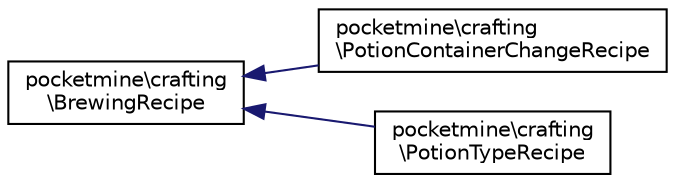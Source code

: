 digraph "Graphical Class Hierarchy"
{
 // INTERACTIVE_SVG=YES
 // LATEX_PDF_SIZE
  edge [fontname="Helvetica",fontsize="10",labelfontname="Helvetica",labelfontsize="10"];
  node [fontname="Helvetica",fontsize="10",shape=record];
  rankdir="LR";
  Node0 [label="pocketmine\\crafting\l\\BrewingRecipe",height=0.2,width=0.4,color="black", fillcolor="white", style="filled",URL="$d9/d63/interfacepocketmine_1_1crafting_1_1_brewing_recipe.html",tooltip=" "];
  Node0 -> Node1 [dir="back",color="midnightblue",fontsize="10",style="solid",fontname="Helvetica"];
  Node1 [label="pocketmine\\crafting\l\\PotionContainerChangeRecipe",height=0.2,width=0.4,color="black", fillcolor="white", style="filled",URL="$d1/d65/classpocketmine_1_1crafting_1_1_potion_container_change_recipe.html",tooltip=" "];
  Node0 -> Node2 [dir="back",color="midnightblue",fontsize="10",style="solid",fontname="Helvetica"];
  Node2 [label="pocketmine\\crafting\l\\PotionTypeRecipe",height=0.2,width=0.4,color="black", fillcolor="white", style="filled",URL="$d8/dfb/classpocketmine_1_1crafting_1_1_potion_type_recipe.html",tooltip=" "];
}
